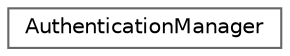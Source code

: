 digraph "Graphical Class Hierarchy"
{
 // LATEX_PDF_SIZE
  bgcolor="transparent";
  edge [fontname=Helvetica,fontsize=10,labelfontname=Helvetica,labelfontsize=10];
  node [fontname=Helvetica,fontsize=10,shape=box,height=0.2,width=0.4];
  rankdir="LR";
  Node0 [id="Node000000",label="AuthenticationManager",height=0.2,width=0.4,color="grey40", fillcolor="white", style="filled",URL="$class_authentication_manager.html",tooltip="This class is responsible for managing user authentication processes such as login and registration."];
}
